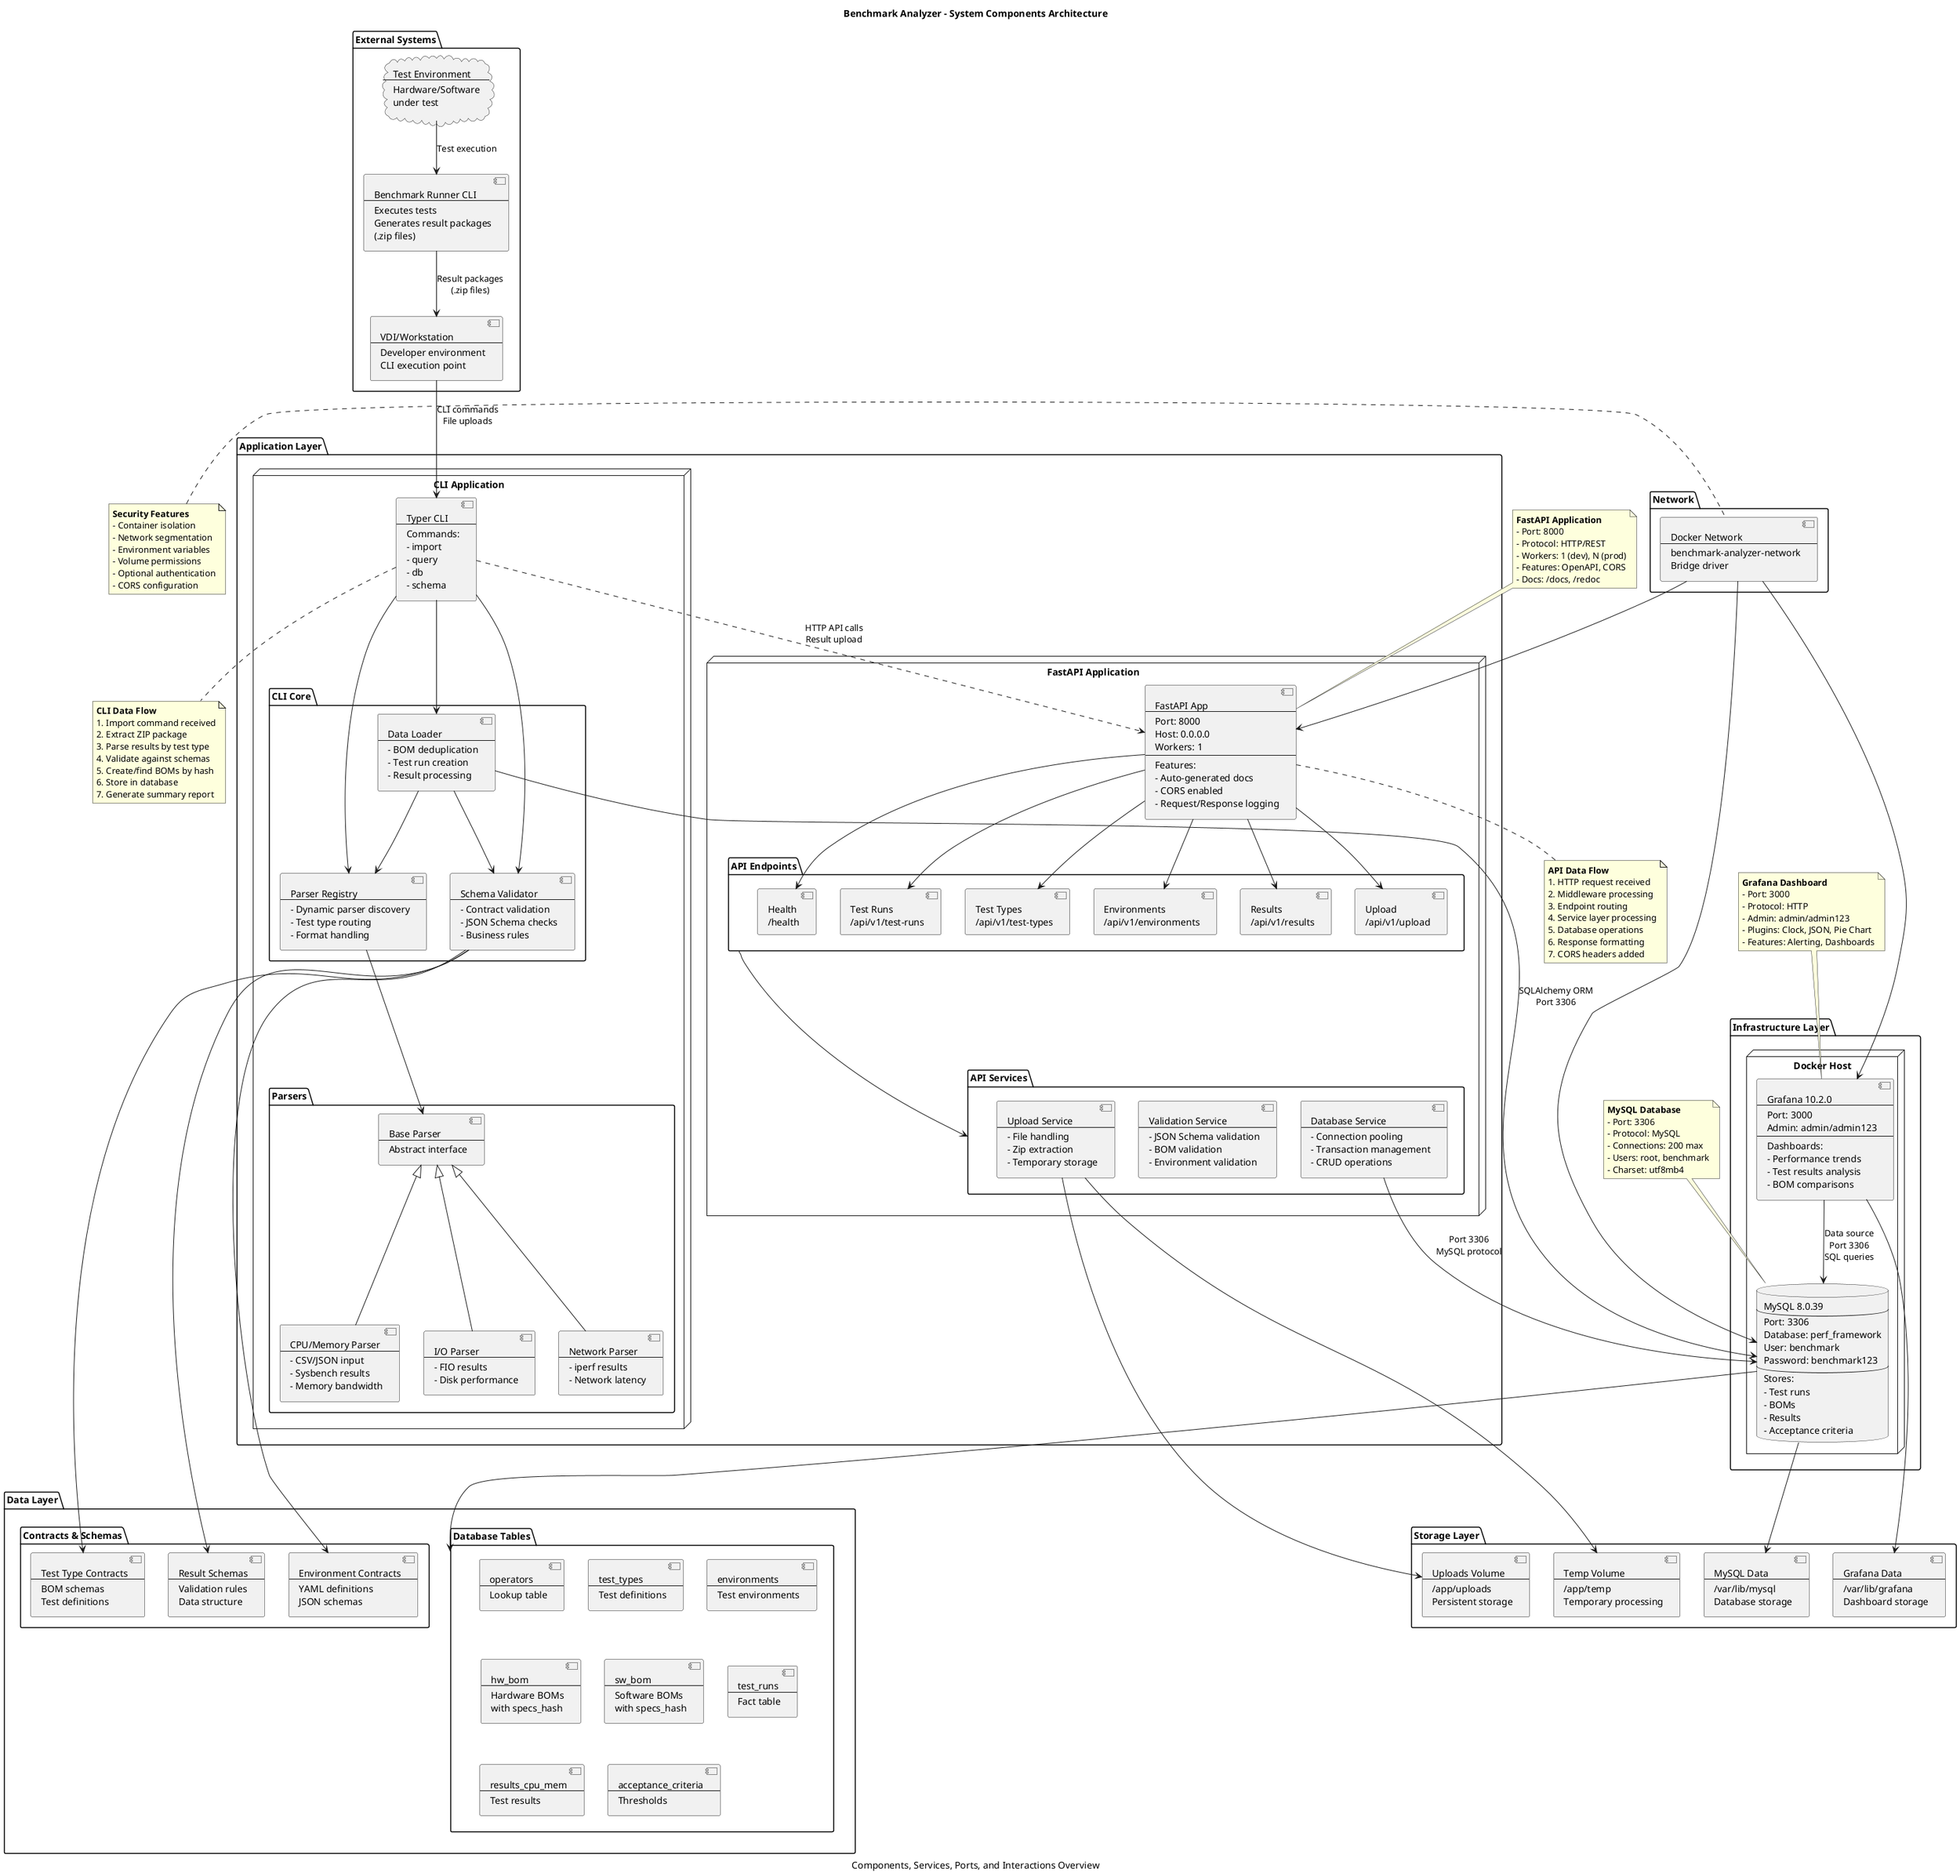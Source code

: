 @startuml components
!define COMPONENT(name,desc) component name as "desc"
!define DATABASE(name,desc) database name as "desc"
!define INTERFACE(name,desc) interface name as "desc"
!define CLOUD(name,desc) cloud name as "desc"
!define NODE(name,desc) node name as "desc"

title Benchmark Analyzer - System Components Architecture
caption Components, Services, Ports, and Interactions Overview

' === EXTERNAL SYSTEMS ===
package "External Systems" as external {
    CLOUD(test_env, "Test Environment\n---\nHardware/Software\nunder test")
    COMPONENT(benchmark_runner, "Benchmark Runner CLI\n---\nExecutes tests\nGenerates result packages\n(.zip files)")
    COMPONENT(vdi_workstation, "VDI/Workstation\n---\nDeveloper environment\nCLI execution point")
}

' === INFRASTRUCTURE LAYER ===
package "Infrastructure Layer" as infra {
    NODE(docker_host, "Docker Host") {

        ' === MYSQL DATABASE ===
        DATABASE(mysql, "MySQL 8.0.39\n---\nPort: 3306\nDatabase: perf_framework\nUser: benchmark\nPassword: benchmark123\n---\nStores:\n- Test runs\n- BOMs\n- Results\n- Acceptance criteria")

        ' === GRAFANA ===
        COMPONENT(grafana, "Grafana 10.2.0\n---\nPort: 3000\nAdmin: admin/admin123\n---\nDashboards:\n- Performance trends\n- Test results analysis\n- BOM comparisons")


    }
}

' === APPLICATION LAYER ===
package "Application Layer" as app_layer {

    ' === API APPLICATION ===
    NODE(api_container, "FastAPI Application") {
        COMPONENT(fastapi_app, "FastAPI App\n---\nPort: 8000\nHost: 0.0.0.0\nWorkers: 1\n---\nFeatures:\n- Auto-generated docs\n- CORS enabled\n- Request/Response logging")

        package "API Endpoints" as endpoints {
            COMPONENT(health_ep, "Health\n/health")
            COMPONENT(test_runs_ep, "Test Runs\n/api/v1/test-runs")
            COMPONENT(test_types_ep, "Test Types\n/api/v1/test-types")
            COMPONENT(environments_ep, "Environments\n/api/v1/environments")
            COMPONENT(results_ep, "Results\n/api/v1/results")
            COMPONENT(upload_ep, "Upload\n/api/v1/upload")
        }

        package "API Services" as services {
            COMPONENT(database_svc, "Database Service\n---\n- Connection pooling\n- Transaction management\n- CRUD operations")
            COMPONENT(validation_svc, "Validation Service\n---\n- JSON Schema validation\n- BOM validation\n- Environment validation")
            COMPONENT(upload_svc, "Upload Service\n---\n- File handling\n- Zip extraction\n- Temporary storage")
        }
    }

    ' === CLI APPLICATION ===
    NODE(cli_app, "CLI Application") {
        COMPONENT(typer_cli, "Typer CLI\n---\nCommands:\n- import\n- query\n- db\n- schema")

        package "CLI Core" as cli_core {
            COMPONENT(loader, "Data Loader\n---\n- BOM deduplication\n- Test run creation\n- Result processing")
            COMPONENT(parser_registry, "Parser Registry\n---\n- Dynamic parser discovery\n- Test type routing\n- Format handling")
            COMPONENT(validator, "Schema Validator\n---\n- Contract validation\n- JSON Schema checks\n- Business rules")
        }

        package "Parsers" as parsers {
            COMPONENT(base_parser, "Base Parser\n---\nAbstract interface")
            COMPONENT(cpu_mem_parser, "CPU/Memory Parser\n---\n- CSV/JSON input\n- Sysbench results\n- Memory bandwidth")
            COMPONENT(io_parser, "I/O Parser\n---\n- FIO results\n- Disk performance")
            COMPONENT(network_parser, "Network Parser\n---\n- iperf results\n- Network latency")
        }
    }
}

' === DATA LAYER ===
package "Data Layer" as data_layer {
    package "Database Tables" as tables {
        COMPONENT(operators_tbl, "operators\n---\nLookup table")
        COMPONENT(test_types_tbl, "test_types\n---\nTest definitions")
        COMPONENT(environments_tbl, "environments\n---\nTest environments")
        COMPONENT(hw_bom_tbl, "hw_bom\n---\nHardware BOMs\nwith specs_hash")
        COMPONENT(sw_bom_tbl, "sw_bom\n---\nSoftware BOMs\nwith specs_hash")
        COMPONENT(test_runs_tbl, "test_runs\n---\nFact table")
        COMPONENT(results_tbl, "results_cpu_mem\n---\nTest results")
        COMPONENT(acceptance_tbl, "acceptance_criteria\n---\nThresholds")
    }

    package "Contracts & Schemas" as contracts {
        COMPONENT(env_contracts, "Environment Contracts\n---\nYAML definitions\nJSON schemas")
        COMPONENT(test_contracts, "Test Type Contracts\n---\nBOM schemas\nTest definitions")
        COMPONENT(result_schemas, "Result Schemas\n---\nValidation rules\nData structure")
    }
}

' === STORAGE LAYER ===
package "Storage Layer" as storage {
    COMPONENT(uploads_vol, "Uploads Volume\n---\n/app/uploads\nPersistent storage")
    COMPONENT(temp_vol, "Temp Volume\n---\n/app/temp\nTemporary processing")
    COMPONENT(mysql_vol, "MySQL Data\n---\n/var/lib/mysql\nDatabase storage")
    COMPONENT(grafana_vol, "Grafana Data\n---\n/var/lib/grafana\nDashboard storage")
}

' === NETWORK ===
package "Network" as network {
    COMPONENT(docker_network, "Docker Network\n---\nbenchmark-analyzer-network\nBridge driver")
}

' === CONNECTIONS ===

' External to Infrastructure
test_env --> benchmark_runner : "Test execution"
benchmark_runner --> vdi_workstation : "Result packages\n(.zip files)"

' VDI to CLI
vdi_workstation --> typer_cli : "CLI commands\nFile uploads"

' CLI to API (via network)
typer_cli ..> fastapi_app : "HTTP API calls\nResult upload"

' CLI Internal
typer_cli --> loader
typer_cli --> parser_registry
typer_cli --> validator
loader --> parser_registry
loader --> validator
parser_registry --> base_parser
base_parser <|-- cpu_mem_parser
base_parser <|-- io_parser
base_parser <|-- network_parser

' API Internal
fastapi_app --> health_ep
fastapi_app --> test_runs_ep
fastapi_app --> test_types_ep
fastapi_app --> environments_ep
fastapi_app --> results_ep
fastapi_app --> upload_ep

endpoints --> services
database_svc --> mysql : "Port 3306\nMySQL protocol"
upload_svc --> uploads_vol
upload_svc --> temp_vol

' Database connections
loader --> mysql : "SQLAlchemy ORM\nPort 3306"
mysql --> tables

' Grafana connections
grafana --> mysql : "Data source\nPort 3306\nSQL queries"



' Storage connections
mysql --> mysql_vol
grafana --> grafana_vol

' Network layer
docker_network --> mysql
docker_network --> grafana
docker_network --> fastapi_app

' Contract usage
validator --> env_contracts
validator --> test_contracts
validator --> result_schemas

' === PORTS AND PROTOCOLS ===
note top of mysql
**MySQL Database**
- Port: 3306
- Protocol: MySQL
- Connections: 200 max
- Users: root, benchmark
- Charset: utf8mb4
end note

note top of grafana
**Grafana Dashboard**
- Port: 3000
- Protocol: HTTP
- Admin: admin/admin123
- Plugins: Clock, JSON, Pie Chart
- Features: Alerting, Dashboards
end note

note top of fastapi_app
**FastAPI Application**
- Port: 8000
- Protocol: HTTP/REST
- Workers: 1 (dev), N (prod)
- Features: OpenAPI, CORS
- Docs: /docs, /redoc
end note



' === DATA FLOW ===
note bottom of typer_cli
**CLI Data Flow**
1. Import command received
2. Extract ZIP package
3. Parse results by test type
4. Validate against schemas
5. Create/find BOMs by hash
6. Store in database
7. Generate summary report
end note

note bottom of fastapi_app
**API Data Flow**
1. HTTP request received
2. Middleware processing
3. Endpoint routing
4. Service layer processing
5. Database operations
6. Response formatting
7. CORS headers added
end note

' === SECURITY ===
note left of docker_network
**Security Features**
- Container isolation
- Network segmentation
- Environment variables
- Volume permissions
- Optional authentication
- CORS configuration
end note

@enduml

